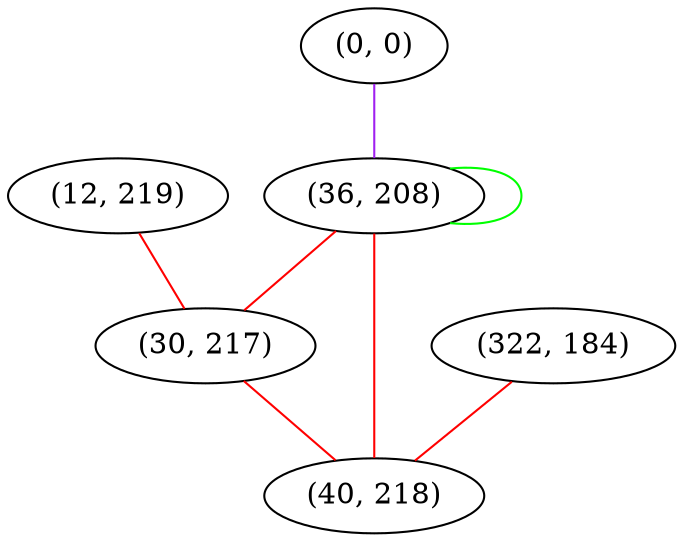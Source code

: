 graph "" {
"(0, 0)";
"(12, 219)";
"(36, 208)";
"(322, 184)";
"(30, 217)";
"(40, 218)";
"(0, 0)" -- "(36, 208)"  [color=purple, key=0, weight=4];
"(12, 219)" -- "(30, 217)"  [color=red, key=0, weight=1];
"(36, 208)" -- "(30, 217)"  [color=red, key=0, weight=1];
"(36, 208)" -- "(40, 218)"  [color=red, key=0, weight=1];
"(36, 208)" -- "(36, 208)"  [color=green, key=0, weight=2];
"(322, 184)" -- "(40, 218)"  [color=red, key=0, weight=1];
"(30, 217)" -- "(40, 218)"  [color=red, key=0, weight=1];
}

